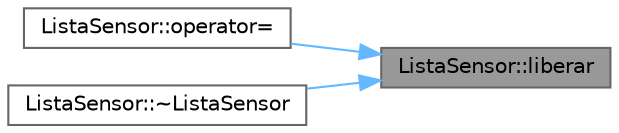 digraph "ListaSensor::liberar"
{
 // INTERACTIVE_SVG=YES
 // LATEX_PDF_SIZE
  bgcolor="transparent";
  edge [fontname=Helvetica,fontsize=10,labelfontname=Helvetica,labelfontsize=10];
  node [fontname=Helvetica,fontsize=10,shape=box,height=0.2,width=0.4];
  rankdir="RL";
  Node1 [id="Node000001",label="ListaSensor::liberar",height=0.2,width=0.4,color="gray40", fillcolor="grey60", style="filled", fontcolor="black",tooltip="Libera toda la memoria de la lista."];
  Node1 -> Node2 [id="edge1_Node000001_Node000002",dir="back",color="steelblue1",style="solid",tooltip=" "];
  Node2 [id="Node000002",label="ListaSensor::operator=",height=0.2,width=0.4,color="grey40", fillcolor="white", style="filled",URL="$classListaSensor.html#acd2b457d8d9fc55aeb832fd01c00f5a4",tooltip="Operador de asignación (Regla de Tres)"];
  Node1 -> Node3 [id="edge2_Node000001_Node000003",dir="back",color="steelblue1",style="solid",tooltip=" "];
  Node3 [id="Node000003",label="ListaSensor::~ListaSensor",height=0.2,width=0.4,color="grey40", fillcolor="white", style="filled",URL="$classListaSensor.html#a1f0e57e514a2624a2473795bbd8fec8d",tooltip="Destructor."];
}
